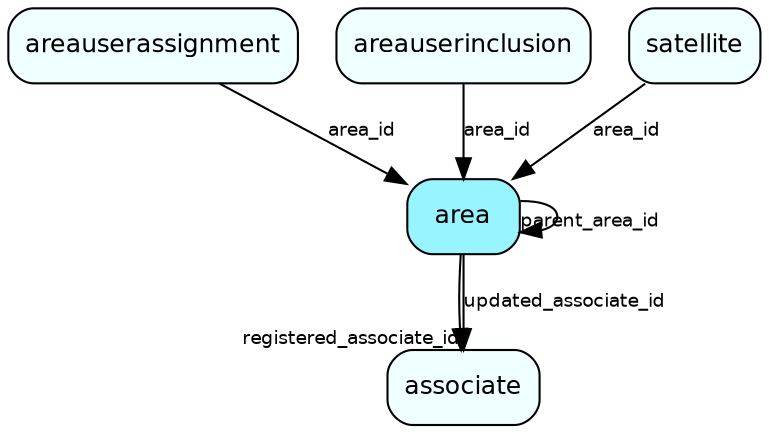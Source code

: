 digraph area  {
node [shape = box style="rounded, filled" fontname = "Helvetica" fontsize = "12" ]
edge [fontname = "Helvetica" fontsize = "9"]

area[fillcolor = "cadetblue1"]
associate[fillcolor = "azure1"]
areauserassignment[fillcolor = "azure1"]
areauserinclusion[fillcolor = "azure1"]
satellite[fillcolor = "azure1"]
area -> area [headlabel = "parent_area_id"]
area -> associate [headlabel = "registered_associate_id"]
area -> associate [label = "updated_associate_id"]
areauserassignment -> area [label = "area_id"]
areauserinclusion -> area [label = "area_id"]
satellite -> area [label = "area_id"]
}
